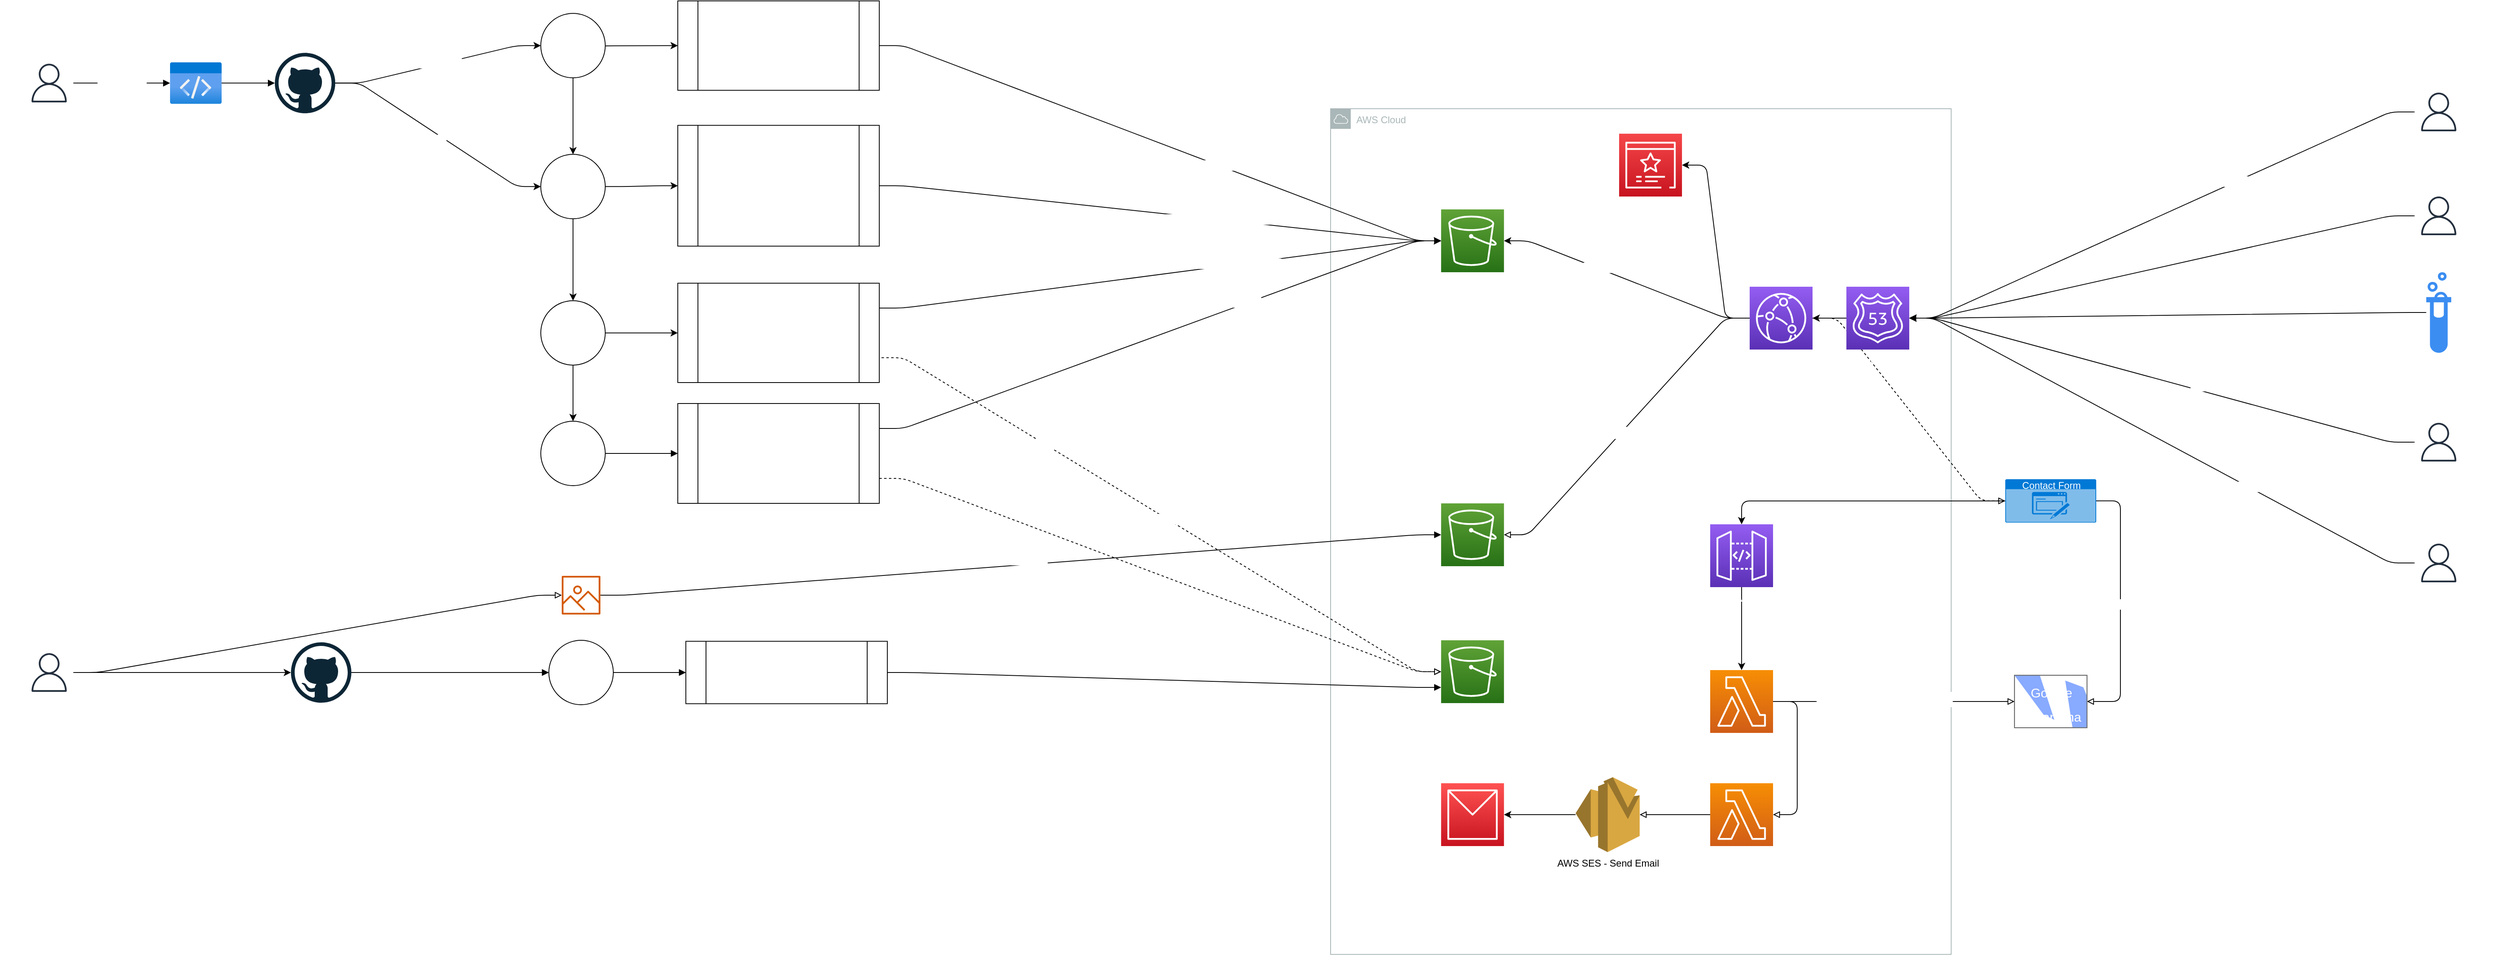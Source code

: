 <mxfile>
    <diagram id="ah0qfB-jO9zs_YH4Sic8" name="Page-1">
        <mxGraphModel dx="3389" dy="2249" grid="1" gridSize="10" guides="1" tooltips="1" connect="1" arrows="1" fold="1" page="1" pageScale="1" pageWidth="1169" pageHeight="827" math="0" shadow="0">
            <root>
                <mxCell id="0"/>
                <mxCell id="1" parent="0"/>
                <mxCell id="77" value="AWS Cloud" style="sketch=0;outlineConnect=0;gradientColor=none;html=1;whiteSpace=wrap;fontSize=12;fontStyle=0;shape=mxgraph.aws4.group;grIcon=mxgraph.aws4.group_aws_cloud;strokeColor=#AAB7B8;fillColor=none;verticalAlign=top;align=left;spacingLeft=30;fontColor=#AAB7B8;dashed=0;" vertex="1" parent="1">
                    <mxGeometry x="1370" y="130" width="770" height="1050" as="geometry"/>
                </mxCell>
                <mxCell id="183" style="edgeStyle=entityRelationEdgeStyle;html=1;fontSize=12;fontColor=#FFFFFF;startArrow=none;startFill=0;endArrow=block;endFill=1;" edge="1" parent="1" source="3" target="181">
                    <mxGeometry relative="1" as="geometry"/>
                </mxCell>
                <mxCell id="184" value="&amp;lt;&amp;lt; push &amp;gt;&amp;gt;" style="edgeLabel;html=1;align=center;verticalAlign=middle;resizable=0;points=[];fontSize=12;fontColor=#FFFFFF;" vertex="1" connectable="0" parent="183">
                    <mxGeometry x="-0.003" y="-2" relative="1" as="geometry">
                        <mxPoint y="-8" as="offset"/>
                    </mxGeometry>
                </mxCell>
                <mxCell id="3" value="Developer" style="sketch=0;outlineConnect=0;fontColor=#FFFFFF;gradientColor=none;strokeColor=#232F3E;fillColor=#ffffff;dashed=0;verticalLabelPosition=bottom;verticalAlign=top;align=center;html=1;fontSize=12;fontStyle=0;aspect=fixed;shape=mxgraph.aws4.resourceIcon;resIcon=mxgraph.aws4.user;" vertex="1" parent="1">
                    <mxGeometry x="-250" y="68.13" width="60" height="60" as="geometry"/>
                </mxCell>
                <mxCell id="8" style="edgeStyle=none;html=1;fontColor=#FFFFFF;" edge="1" parent="1" source="4" target="6">
                    <mxGeometry relative="1" as="geometry"/>
                </mxCell>
                <mxCell id="178" style="edgeStyle=entityRelationEdgeStyle;html=1;fontSize=12;fontColor=#FFFFFF;startArrow=none;startFill=0;endArrow=block;endFill=0;" edge="1" parent="1" source="4" target="177">
                    <mxGeometry relative="1" as="geometry"/>
                </mxCell>
                <mxCell id="4" value="Content Author / Editor" style="sketch=0;outlineConnect=0;fontColor=#FFFFFF;gradientColor=none;strokeColor=#232F3E;fillColor=#ffffff;dashed=0;verticalLabelPosition=bottom;verticalAlign=top;align=center;html=1;fontSize=12;fontStyle=0;aspect=fixed;shape=mxgraph.aws4.resourceIcon;resIcon=mxgraph.aws4.user;" vertex="1" parent="1">
                    <mxGeometry x="-250" y="800" width="60" height="60" as="geometry"/>
                </mxCell>
                <mxCell id="18" style="edgeStyle=entityRelationEdgeStyle;html=1;entryX=0;entryY=0.5;entryDx=0;entryDy=0;fontColor=#FFFFFF;" edge="1" parent="1" source="5" target="17">
                    <mxGeometry relative="1" as="geometry"/>
                </mxCell>
                <mxCell id="19" value="feature / fix" style="edgeLabel;html=1;align=center;verticalAlign=middle;resizable=0;points=[];fontColor=#FFFFFF;" vertex="1" connectable="0" parent="18">
                    <mxGeometry x="0.009" y="2" relative="1" as="geometry">
                        <mxPoint as="offset"/>
                    </mxGeometry>
                </mxCell>
                <mxCell id="21" style="edgeStyle=entityRelationEdgeStyle;html=1;fontColor=#FFFFFF;" edge="1" parent="1" source="5" target="20">
                    <mxGeometry relative="1" as="geometry"/>
                </mxCell>
                <mxCell id="22" value="fix" style="edgeLabel;html=1;align=center;verticalAlign=middle;resizable=0;points=[];fontColor=#FFFFFF;" vertex="1" connectable="0" parent="21">
                    <mxGeometry x="0.047" y="-2" relative="1" as="geometry">
                        <mxPoint as="offset"/>
                    </mxGeometry>
                </mxCell>
                <mxCell id="5" value="prj--portfolio-website" style="dashed=0;outlineConnect=0;html=1;align=center;labelPosition=center;verticalLabelPosition=bottom;verticalAlign=top;shape=mxgraph.weblogos.github;fontColor=#FFFFFF;" vertex="1" parent="1">
                    <mxGeometry x="60" y="60.63" width="75" height="75" as="geometry"/>
                </mxCell>
                <mxCell id="136" style="edgeStyle=entityRelationEdgeStyle;html=1;fontColor=#FFFFFF;startArrow=none;startFill=0;endArrow=block;endFill=1;" edge="1" parent="1" source="6" target="135">
                    <mxGeometry relative="1" as="geometry"/>
                </mxCell>
                <mxCell id="6" value="content--paulserban.eu" style="dashed=0;outlineConnect=0;html=1;align=center;labelPosition=center;verticalLabelPosition=bottom;verticalAlign=top;shape=mxgraph.weblogos.github;fontColor=#FFFFFF;" vertex="1" parent="1">
                    <mxGeometry x="80" y="792.5" width="75" height="75" as="geometry"/>
                </mxCell>
                <mxCell id="29" style="edgeStyle=none;html=1;entryX=0.5;entryY=0;entryDx=0;entryDy=0;fontColor=#FFFFFF;" edge="1" parent="1" source="17" target="20">
                    <mxGeometry relative="1" as="geometry"/>
                </mxCell>
                <mxCell id="74" style="edgeStyle=none;html=1;entryX=0;entryY=0.5;entryDx=0;entryDy=0;fontColor=#FFFFFF;" edge="1" parent="1" source="17" target="73">
                    <mxGeometry relative="1" as="geometry"/>
                </mxCell>
                <mxCell id="17" value="develop (branch)" style="ellipse;whiteSpace=wrap;html=1;aspect=fixed;fontColor=#FFFFFF;" vertex="1" parent="1">
                    <mxGeometry x="390" y="11.63" width="80" height="80" as="geometry"/>
                </mxCell>
                <mxCell id="26" style="edgeStyle=none;html=1;fontColor=#FFFFFF;" edge="1" parent="1" source="20" target="24">
                    <mxGeometry relative="1" as="geometry"/>
                </mxCell>
                <mxCell id="109" style="edgeStyle=entityRelationEdgeStyle;html=1;fontColor=#FFFFFF;" edge="1" parent="1" source="20" target="80">
                    <mxGeometry relative="1" as="geometry"/>
                </mxCell>
                <mxCell id="20" value="release (branch)" style="ellipse;whiteSpace=wrap;html=1;aspect=fixed;fontColor=#FFFFFF;" vertex="1" parent="1">
                    <mxGeometry x="390" y="186.63" width="80" height="80" as="geometry"/>
                </mxCell>
                <mxCell id="28" style="edgeStyle=none;html=1;fontColor=#FFFFFF;" edge="1" parent="1" source="24" target="27">
                    <mxGeometry relative="1" as="geometry"/>
                </mxCell>
                <mxCell id="111" style="edgeStyle=entityRelationEdgeStyle;html=1;fontColor=#FFFFFF;" edge="1" parent="1" source="24" target="110">
                    <mxGeometry relative="1" as="geometry"/>
                </mxCell>
                <mxCell id="24" value="main (branch)" style="ellipse;whiteSpace=wrap;html=1;aspect=fixed;fontColor=#FFFFFF;" vertex="1" parent="1">
                    <mxGeometry x="390" y="368.32" width="80" height="80" as="geometry"/>
                </mxCell>
                <mxCell id="124" style="edgeStyle=entityRelationEdgeStyle;html=1;fontColor=#FFFFFF;startArrow=none;startFill=0;endArrow=block;endFill=1;" edge="1" parent="1" source="27" target="123">
                    <mxGeometry relative="1" as="geometry"/>
                </mxCell>
                <mxCell id="27" value="production (branch)" style="ellipse;whiteSpace=wrap;html=1;aspect=fixed;fontColor=#FFFFFF;" vertex="1" parent="1">
                    <mxGeometry x="390" y="518" width="80" height="80" as="geometry"/>
                </mxCell>
                <mxCell id="30" value="AWS S3&lt;br&gt;Artifacts" style="sketch=0;points=[[0,0,0],[0.25,0,0],[0.5,0,0],[0.75,0,0],[1,0,0],[0,1,0],[0.25,1,0],[0.5,1,0],[0.75,1,0],[1,1,0],[0,0.25,0],[0,0.5,0],[0,0.75,0],[1,0.25,0],[1,0.5,0],[1,0.75,0]];outlineConnect=0;fontColor=#FFFFFF;gradientColor=#60A337;gradientDirection=north;fillColor=#277116;strokeColor=#ffffff;dashed=0;verticalLabelPosition=bottom;verticalAlign=top;align=center;html=1;fontSize=12;fontStyle=0;aspect=fixed;shape=mxgraph.aws4.resourceIcon;resIcon=mxgraph.aws4.s3;" vertex="1" parent="1">
                    <mxGeometry x="1507.13" y="255" width="78" height="78" as="geometry"/>
                </mxCell>
                <mxCell id="68" style="edgeStyle=entityRelationEdgeStyle;html=1;fontColor=#FFFFFF;exitX=0;exitY=0.5;exitDx=0;exitDy=0;exitPerimeter=0;" edge="1" parent="1" source="44" target="65">
                    <mxGeometry relative="1" as="geometry"/>
                </mxCell>
                <mxCell id="69" style="edgeStyle=entityRelationEdgeStyle;html=1;fontColor=#FFFFFF;exitX=0;exitY=0.5;exitDx=0;exitDy=0;exitPerimeter=0;" edge="1" parent="1" source="44" target="30">
                    <mxGeometry relative="1" as="geometry"/>
                </mxCell>
                <mxCell id="78" value="GET code assets" style="edgeLabel;html=1;align=center;verticalAlign=middle;resizable=0;points=[];fontColor=#FFFFFF;" vertex="1" connectable="0" parent="69">
                    <mxGeometry x="0.074" y="1" relative="1" as="geometry">
                        <mxPoint y="-12" as="offset"/>
                    </mxGeometry>
                </mxCell>
                <mxCell id="153" style="edgeStyle=entityRelationEdgeStyle;html=1;entryX=0;entryY=0.5;entryDx=0;entryDy=0;entryPerimeter=0;dashed=1;fontColor=#FFFFFF;startArrow=none;startFill=0;endArrow=block;endFill=0;" edge="1" parent="1" source="44" target="150">
                    <mxGeometry relative="1" as="geometry"/>
                </mxCell>
                <mxCell id="175" style="edgeStyle=entityRelationEdgeStyle;html=1;fontSize=16;fontColor=#FFFFFF;startArrow=none;startFill=0;endArrow=block;endFill=0;" edge="1" parent="1" source="44" target="169">
                    <mxGeometry relative="1" as="geometry"/>
                </mxCell>
                <mxCell id="176" value="&lt;font style=&quot;font-size: 12px;&quot;&gt;GET S3:::assets.paulserban.eu&lt;/font&gt;" style="edgeLabel;html=1;align=center;verticalAlign=middle;resizable=0;points=[];fontSize=12;fontColor=#FFFFFF;" vertex="1" connectable="0" parent="175">
                    <mxGeometry x="0.125" relative="1" as="geometry">
                        <mxPoint x="-4" y="-12" as="offset"/>
                    </mxGeometry>
                </mxCell>
                <mxCell id="44" value="CloudFront&lt;br&gt;- HTTP/2 &amp;amp; HTTP/3" style="sketch=0;points=[[0,0,0],[0.25,0,0],[0.5,0,0],[0.75,0,0],[1,0,0],[0,1,0],[0.25,1,0],[0.5,1,0],[0.75,1,0],[1,1,0],[0,0.25,0],[0,0.5,0],[0,0.75,0],[1,0.25,0],[1,0.5,0],[1,0.75,0]];outlineConnect=0;fontColor=#FFFFFF;gradientColor=#945DF2;gradientDirection=north;fillColor=#5A30B5;strokeColor=#ffffff;dashed=0;verticalLabelPosition=bottom;verticalAlign=top;align=center;html=1;fontSize=12;fontStyle=0;aspect=fixed;shape=mxgraph.aws4.resourceIcon;resIcon=mxgraph.aws4.cloudfront;" vertex="1" parent="1">
                    <mxGeometry x="1890" y="351" width="78" height="78" as="geometry"/>
                </mxCell>
                <mxCell id="67" style="edgeStyle=none;html=1;entryX=1;entryY=0.5;entryDx=0;entryDy=0;entryPerimeter=0;fontColor=#FFFFFF;" edge="1" parent="1" source="45" target="44">
                    <mxGeometry relative="1" as="geometry"/>
                </mxCell>
                <mxCell id="45" value="Route53" style="sketch=0;points=[[0,0,0],[0.25,0,0],[0.5,0,0],[0.75,0,0],[1,0,0],[0,1,0],[0.25,1,0],[0.5,1,0],[0.75,1,0],[1,1,0],[0,0.25,0],[0,0.5,0],[0,0.75,0],[1,0.25,0],[1,0.5,0],[1,0.75,0]];outlineConnect=0;fontColor=#FFFFFF;gradientColor=#945DF2;gradientDirection=north;fillColor=#5A30B5;strokeColor=#ffffff;dashed=0;verticalLabelPosition=bottom;verticalAlign=top;align=center;html=1;fontSize=12;fontStyle=0;aspect=fixed;shape=mxgraph.aws4.resourceIcon;resIcon=mxgraph.aws4.route_53;" vertex="1" parent="1">
                    <mxGeometry x="2010" y="351" width="78" height="78" as="geometry"/>
                </mxCell>
                <mxCell id="121" style="edgeStyle=entityRelationEdgeStyle;html=1;entryX=1;entryY=0.75;entryDx=0;entryDy=0;fontColor=#FFFFFF;dashed=1;endArrow=none;endFill=0;startArrow=block;startFill=0;" edge="1" parent="1" source="166" target="110">
                    <mxGeometry relative="1" as="geometry"/>
                </mxCell>
                <mxCell id="122" value="GET S3:::content.paulserban.eu" style="edgeLabel;html=1;align=center;verticalAlign=middle;resizable=0;points=[];fontColor=#FFFFFF;" vertex="1" connectable="0" parent="121">
                    <mxGeometry x="-0.032" y="-2" relative="1" as="geometry">
                        <mxPoint as="offset"/>
                    </mxGeometry>
                </mxCell>
                <mxCell id="49" style="edgeStyle=entityRelationEdgeStyle;html=1;fontColor=#FFFFFF;" edge="1" parent="1" source="48" target="45">
                    <mxGeometry relative="1" as="geometry"/>
                </mxCell>
                <mxCell id="50" value="develop.paulserban.eu" style="edgeLabel;html=1;align=center;verticalAlign=middle;resizable=0;points=[];fontColor=#FFFFFF;" vertex="1" connectable="0" parent="49">
                    <mxGeometry x="-0.296" y="-1" relative="1" as="geometry">
                        <mxPoint x="-10" as="offset"/>
                    </mxGeometry>
                </mxCell>
                <mxCell id="48" value="QG Developer" style="sketch=0;outlineConnect=0;fontColor=#FFFFFF;gradientColor=none;strokeColor=#232F3E;fillColor=#ffffff;dashed=0;verticalLabelPosition=bottom;verticalAlign=top;align=center;html=1;fontSize=12;fontStyle=0;aspect=fixed;shape=mxgraph.aws4.resourceIcon;resIcon=mxgraph.aws4.user;" vertex="1" parent="1">
                    <mxGeometry x="2715" y="104" width="60" height="60" as="geometry"/>
                </mxCell>
                <mxCell id="53" style="edgeStyle=entityRelationEdgeStyle;html=1;fontColor=#FFFFFF;entryX=1;entryY=0.5;entryDx=0;entryDy=0;entryPerimeter=0;" edge="1" parent="1" source="55" target="45">
                    <mxGeometry relative="1" as="geometry">
                        <mxPoint x="2045.13" y="610.0" as="targetPoint"/>
                    </mxGeometry>
                </mxCell>
                <mxCell id="54" value="test.paulserban.eu" style="edgeLabel;html=1;align=center;verticalAlign=middle;resizable=0;points=[];fontColor=#FFFFFF;" vertex="1" connectable="0" parent="53">
                    <mxGeometry x="-0.296" y="-1" relative="1" as="geometry">
                        <mxPoint x="-10" y="74" as="offset"/>
                    </mxGeometry>
                </mxCell>
                <mxCell id="55" value="QA" style="sketch=0;outlineConnect=0;fontColor=#FFFFFF;gradientColor=none;strokeColor=#232F3E;fillColor=#ffffff;dashed=0;verticalLabelPosition=bottom;verticalAlign=top;align=center;html=1;fontSize=12;fontStyle=0;aspect=fixed;shape=mxgraph.aws4.resourceIcon;resIcon=mxgraph.aws4.user;" vertex="1" parent="1">
                    <mxGeometry x="2715" y="233" width="60" height="60" as="geometry"/>
                </mxCell>
                <mxCell id="58" style="edgeStyle=entityRelationEdgeStyle;html=1;fontColor=#FFFFFF;entryX=1;entryY=0.5;entryDx=0;entryDy=0;entryPerimeter=0;" edge="1" parent="1" source="60" target="45">
                    <mxGeometry relative="1" as="geometry">
                        <mxPoint x="2140" y="650" as="targetPoint"/>
                    </mxGeometry>
                </mxCell>
                <mxCell id="59" value="stage.paulserban.eu" style="edgeLabel;html=1;align=center;verticalAlign=middle;resizable=0;points=[];fontColor=#FFFFFF;" vertex="1" connectable="0" parent="58">
                    <mxGeometry x="-0.296" y="-1" relative="1" as="geometry">
                        <mxPoint x="-8" y="-17" as="offset"/>
                    </mxGeometry>
                </mxCell>
                <mxCell id="60" value="Author / Editor" style="sketch=0;outlineConnect=0;fontColor=#FFFFFF;gradientColor=none;strokeColor=#232F3E;fillColor=#ffffff;dashed=0;verticalLabelPosition=bottom;verticalAlign=top;align=center;html=1;fontSize=12;fontStyle=0;aspect=fixed;shape=mxgraph.aws4.resourceIcon;resIcon=mxgraph.aws4.user;" vertex="1" parent="1">
                    <mxGeometry x="2715" y="514" width="60" height="60" as="geometry"/>
                </mxCell>
                <mxCell id="65" value="SSL Certificate" style="sketch=0;points=[[0,0,0],[0.25,0,0],[0.5,0,0],[0.75,0,0],[1,0,0],[0,1,0],[0.25,1,0],[0.5,1,0],[0.75,1,0],[1,1,0],[0,0.25,0],[0,0.5,0],[0,0.75,0],[1,0.25,0],[1,0.5,0],[1,0.75,0]];outlineConnect=0;fontColor=#FFFFFF;gradientColor=#F54749;gradientDirection=north;fillColor=#C7131F;strokeColor=#ffffff;dashed=0;verticalLabelPosition=bottom;verticalAlign=top;align=center;html=1;fontSize=12;fontStyle=0;aspect=fixed;shape=mxgraph.aws4.resourceIcon;resIcon=mxgraph.aws4.certificate_manager_3;" vertex="1" parent="1">
                    <mxGeometry x="1728" y="161" width="78" height="78" as="geometry"/>
                </mxCell>
                <mxCell id="75" style="edgeStyle=entityRelationEdgeStyle;html=1;fontColor=#FFFFFF;" edge="1" parent="1" source="73" target="30">
                    <mxGeometry relative="1" as="geometry"/>
                </mxCell>
                <mxCell id="76" value="POST S3:::develop.paulserban.eu" style="edgeLabel;html=1;align=center;verticalAlign=middle;resizable=0;points=[];fontColor=#FFFFFF;" vertex="1" connectable="0" parent="75">
                    <mxGeometry x="-0.232" y="-1" relative="1" as="geometry">
                        <mxPoint x="152" y="57" as="offset"/>
                    </mxGeometry>
                </mxCell>
                <mxCell id="73" value="&lt;b&gt;Github Actions&lt;/b&gt;&lt;br&gt;- format check + lint&lt;br&gt;- unit test&lt;br&gt;- build w. mock content&lt;br&gt;- package&lt;br&gt;- deploy: push package to AWS S3 + invalidate AWS CloudFront cache" style="shape=process;whiteSpace=wrap;html=1;backgroundOutline=1;fontColor=#FFFFFF;align=left;" vertex="1" parent="1">
                    <mxGeometry x="560" y="-3.87" width="250" height="111" as="geometry"/>
                </mxCell>
                <mxCell id="82" style="edgeStyle=entityRelationEdgeStyle;html=1;fontColor=#FFFFFF;" edge="1" parent="1" source="80" target="30">
                    <mxGeometry relative="1" as="geometry"/>
                </mxCell>
                <mxCell id="83" value="POST S3:::test.paulserban.eu" style="edgeLabel;html=1;align=center;verticalAlign=middle;resizable=0;points=[];fontColor=#FFFFFF;" vertex="1" connectable="0" parent="82">
                    <mxGeometry x="-0.09" y="-1" relative="1" as="geometry">
                        <mxPoint x="103" y="9" as="offset"/>
                    </mxGeometry>
                </mxCell>
                <mxCell id="80" value="&lt;b&gt;Github Actions&lt;/b&gt;&lt;br&gt;- format check + lint&lt;br&gt;- unit test&lt;br&gt;- build w. test content&lt;br&gt;- integration test&lt;br&gt;- package&lt;br&gt;- deploy: push package to AWS S3 + invalidate AWS CloudFront cache&lt;br&gt;- e2e testing w. cypress" style="shape=process;whiteSpace=wrap;html=1;backgroundOutline=1;fontColor=#FFFFFF;align=left;" vertex="1" parent="1">
                    <mxGeometry x="560" y="150.63" width="250" height="150" as="geometry"/>
                </mxCell>
                <mxCell id="105" value="" style="group" vertex="1" connectable="0" parent="1">
                    <mxGeometry x="2670" y="333" width="150" height="145" as="geometry"/>
                </mxCell>
                <mxCell id="103" value="" style="sketch=0;html=1;aspect=fixed;strokeColor=none;shadow=0;align=left;verticalAlign=top;fillColor=#3B8DF1;shape=mxgraph.gcp2.biomedical_test_tube;fontColor=#FFFFFF;" vertex="1" parent="105">
                    <mxGeometry x="59.5" width="31" height="100" as="geometry"/>
                </mxCell>
                <mxCell id="104" value="&lt;span style=&quot;text-align: left;&quot;&gt;E2E Testing + UI testing &lt;br&gt;w. Cypress&lt;/span&gt;" style="text;html=1;align=center;verticalAlign=middle;resizable=0;points=[];autosize=1;strokeColor=none;fillColor=none;fontColor=#FFFFFF;" vertex="1" parent="105">
                    <mxGeometry y="105" width="150" height="40" as="geometry"/>
                </mxCell>
                <mxCell id="112" style="edgeStyle=entityRelationEdgeStyle;html=1;fontColor=#FFFFFF;exitX=1;exitY=0.25;exitDx=0;exitDy=0;" edge="1" parent="1" source="110" target="30">
                    <mxGeometry relative="1" as="geometry"/>
                </mxCell>
                <mxCell id="113" value="POST S3:::stage.paulserban.eu" style="edgeLabel;html=1;align=center;verticalAlign=middle;resizable=0;points=[];fontColor=#FFFFFF;" vertex="1" connectable="0" parent="112">
                    <mxGeometry x="0.008" y="-3" relative="1" as="geometry">
                        <mxPoint x="69" y="-17" as="offset"/>
                    </mxGeometry>
                </mxCell>
                <mxCell id="110" value="&lt;b&gt;Github Actions&lt;/b&gt;&lt;br&gt;- format check + lint&lt;br&gt;- unit test&lt;br&gt;- build w. production content&lt;br&gt;- integration test&lt;br&gt;- package&lt;br&gt;- deploy: push package to AWS S3 + invalidate AWS CloudFront cache" style="shape=process;whiteSpace=wrap;html=1;backgroundOutline=1;fontColor=#FFFFFF;align=left;" vertex="1" parent="1">
                    <mxGeometry x="560" y="346.63" width="250" height="123.37" as="geometry"/>
                </mxCell>
                <mxCell id="125" style="edgeStyle=entityRelationEdgeStyle;html=1;fontColor=#FFFFFF;startArrow=none;startFill=0;endArrow=block;endFill=1;exitX=1;exitY=0.25;exitDx=0;exitDy=0;" edge="1" parent="1" source="123" target="30">
                    <mxGeometry relative="1" as="geometry">
                        <mxPoint x="1560" y="669" as="targetPoint"/>
                    </mxGeometry>
                </mxCell>
                <mxCell id="131" value="POST S3:::paulserban.eu" style="edgeLabel;html=1;align=center;verticalAlign=middle;resizable=0;points=[];fontColor=#FFFFFF;" vertex="1" connectable="0" parent="125">
                    <mxGeometry x="-0.049" y="3" relative="1" as="geometry">
                        <mxPoint x="80" y="-44" as="offset"/>
                    </mxGeometry>
                </mxCell>
                <mxCell id="143" style="edgeStyle=entityRelationEdgeStyle;html=1;fontColor=#FFFFFF;startArrow=none;startFill=0;endArrow=block;endFill=0;exitX=1;exitY=0.75;exitDx=0;exitDy=0;dashed=1;" edge="1" parent="1" source="123" target="166">
                    <mxGeometry relative="1" as="geometry"/>
                </mxCell>
                <mxCell id="123" value="&lt;b&gt;Github Actions&lt;/b&gt;&lt;br&gt;- format check + lint&lt;br&gt;- unit test&lt;br&gt;- build w. production content&lt;br&gt;- integration test&lt;br&gt;- package&lt;br&gt;- deploy: push package to AWS S3 + invalidate AWS CloudFront cache" style="shape=process;whiteSpace=wrap;html=1;backgroundOutline=1;fontColor=#FFFFFF;align=left;" vertex="1" parent="1">
                    <mxGeometry x="560" y="496" width="250" height="124" as="geometry"/>
                </mxCell>
                <mxCell id="127" style="edgeStyle=entityRelationEdgeStyle;html=1;entryX=1;entryY=0.5;entryDx=0;entryDy=0;entryPerimeter=0;fontColor=#FFFFFF;startArrow=none;startFill=0;endArrow=block;endFill=1;" edge="1" parent="1" source="103" target="45">
                    <mxGeometry relative="1" as="geometry"/>
                </mxCell>
                <mxCell id="128" value="test.paulserban.eu" style="edgeLabel;html=1;align=center;verticalAlign=middle;resizable=0;points=[];fontColor=#FFFFFF;" vertex="1" connectable="0" parent="1">
                    <mxGeometry x="2319.999" y="199.996" as="geometry"/>
                </mxCell>
                <mxCell id="133" style="edgeStyle=entityRelationEdgeStyle;html=1;fontColor=#FFFFFF;startArrow=none;startFill=0;endArrow=block;endFill=1;" edge="1" parent="1" source="132" target="45">
                    <mxGeometry relative="1" as="geometry"/>
                </mxCell>
                <mxCell id="134" value="paulserban.eu" style="edgeLabel;html=1;align=center;verticalAlign=middle;resizable=0;points=[];fontColor=#FFFFFF;" vertex="1" connectable="0" parent="133">
                    <mxGeometry x="-0.343" relative="1" as="geometry">
                        <mxPoint x="-1" as="offset"/>
                    </mxGeometry>
                </mxCell>
                <mxCell id="132" value="User" style="sketch=0;outlineConnect=0;fontColor=#FFFFFF;gradientColor=none;strokeColor=#232F3E;fillColor=#ffffff;dashed=0;verticalLabelPosition=bottom;verticalAlign=top;align=center;html=1;fontSize=12;fontStyle=0;aspect=fixed;shape=mxgraph.aws4.resourceIcon;resIcon=mxgraph.aws4.user;" vertex="1" parent="1">
                    <mxGeometry x="2715" y="664" width="60" height="60" as="geometry"/>
                </mxCell>
                <mxCell id="140" style="edgeStyle=entityRelationEdgeStyle;html=1;fontColor=#FFFFFF;startArrow=none;startFill=0;endArrow=block;endFill=1;" edge="1" parent="1" source="135" target="139">
                    <mxGeometry relative="1" as="geometry"/>
                </mxCell>
                <mxCell id="135" value="main (branch)" style="ellipse;whiteSpace=wrap;html=1;aspect=fixed;fontColor=#FFFFFF;" vertex="1" parent="1">
                    <mxGeometry x="400" y="790" width="80" height="80" as="geometry"/>
                </mxCell>
                <mxCell id="141" style="edgeStyle=entityRelationEdgeStyle;html=1;fontColor=#FFFFFF;startArrow=none;startFill=0;endArrow=block;endFill=1;entryX=0;entryY=0.75;entryDx=0;entryDy=0;entryPerimeter=0;" edge="1" parent="1" source="139" target="166">
                    <mxGeometry relative="1" as="geometry"/>
                </mxCell>
                <mxCell id="142" value="POST S3:::content.paulserban.eu" style="edgeLabel;html=1;align=center;verticalAlign=middle;resizable=0;points=[];fontColor=#FFFFFF;" vertex="1" connectable="0" parent="141">
                    <mxGeometry x="-0.253" y="-3" relative="1" as="geometry">
                        <mxPoint x="-42" y="9" as="offset"/>
                    </mxGeometry>
                </mxCell>
                <mxCell id="139" value="&lt;b&gt;Github Actions&lt;/b&gt;&lt;br&gt;- format check + lint&lt;br&gt;- package&lt;br&gt;- deploy: push package to AWS S3&amp;nbsp;" style="shape=process;whiteSpace=wrap;html=1;backgroundOutline=1;fontColor=#FFFFFF;align=left;" vertex="1" parent="1">
                    <mxGeometry x="570" y="791.25" width="250" height="77.5" as="geometry"/>
                </mxCell>
                <mxCell id="144" value="GET S3:::content.paulserban.eu" style="edgeLabel;html=1;align=center;verticalAlign=middle;resizable=0;points=[];fontColor=#FFFFFF;" vertex="1" connectable="0" parent="1">
                    <mxGeometry x="1030.0" y="546.127" as="geometry"/>
                </mxCell>
                <mxCell id="157" style="edgeStyle=entityRelationEdgeStyle;html=1;entryX=1;entryY=0.5;entryDx=0;entryDy=0;entryPerimeter=0;fontColor=#FFFFFF;startArrow=none;startFill=0;endArrow=block;endFill=0;" edge="1" parent="1" source="146" target="155">
                    <mxGeometry relative="1" as="geometry"/>
                </mxCell>
                <mxCell id="146" value="Contact Form Lambda" style="sketch=0;points=[[0,0,0],[0.25,0,0],[0.5,0,0],[0.75,0,0],[1,0,0],[0,1,0],[0.25,1,0],[0.5,1,0],[0.75,1,0],[1,1,0],[0,0.25,0],[0,0.5,0],[0,0.75,0],[1,0.25,0],[1,0.5,0],[1,0.75,0]];outlineConnect=0;fontColor=#FFFFFF;gradientColor=#F78E04;gradientDirection=north;fillColor=#D05C17;strokeColor=#ffffff;dashed=0;verticalLabelPosition=bottom;verticalAlign=top;align=center;html=1;fontSize=12;fontStyle=0;aspect=fixed;shape=mxgraph.aws4.resourceIcon;resIcon=mxgraph.aws4.lambda;" vertex="1" parent="1">
                    <mxGeometry x="1841" y="967.5" width="78" height="78" as="geometry"/>
                </mxCell>
                <mxCell id="147" style="edgeStyle=orthogonalEdgeStyle;html=1;fontColor=#FFFFFF;" edge="1" parent="1" source="148" target="162">
                    <mxGeometry relative="1" as="geometry"/>
                </mxCell>
                <mxCell id="148" value="API Gtaeway Trigger" style="sketch=0;points=[[0,0,0],[0.25,0,0],[0.5,0,0],[0.75,0,0],[1,0,0],[0,1,0],[0.25,1,0],[0.5,1,0],[0.75,1,0],[1,1,0],[0,0.25,0],[0,0.5,0],[0,0.75,0],[1,0.25,0],[1,0.5,0],[1,0.75,0]];outlineConnect=0;fontColor=#FFFFFF;gradientColor=#945DF2;gradientDirection=north;fillColor=#5A30B5;strokeColor=#ffffff;dashed=0;verticalLabelPosition=bottom;verticalAlign=top;align=center;html=1;fontSize=12;fontStyle=0;aspect=fixed;shape=mxgraph.aws4.resourceIcon;resIcon=mxgraph.aws4.api_gateway;" vertex="1" parent="1">
                    <mxGeometry x="1841" y="646" width="78" height="78" as="geometry"/>
                </mxCell>
                <mxCell id="149" style="edgeStyle=orthogonalEdgeStyle;html=1;entryX=0.5;entryY=0;entryDx=0;entryDy=0;entryPerimeter=0;fontColor=#FFFFFF;" edge="1" parent="1" source="150" target="148">
                    <mxGeometry relative="1" as="geometry"/>
                </mxCell>
                <mxCell id="158" style="edgeStyle=entityRelationEdgeStyle;html=1;fontColor=#FFFFFF;startArrow=none;startFill=0;endArrow=block;endFill=0;" edge="1" parent="1" source="150" target="152">
                    <mxGeometry relative="1" as="geometry"/>
                </mxCell>
                <mxCell id="159" value="GET reCaptcha Token" style="edgeLabel;html=1;align=center;verticalAlign=middle;resizable=0;points=[];fontColor=#FFFFFF;" vertex="1" connectable="0" parent="158">
                    <mxGeometry x="-0.016" y="-3" relative="1" as="geometry">
                        <mxPoint x="-1" as="offset"/>
                    </mxGeometry>
                </mxCell>
                <mxCell id="150" value="Contact Form" style="html=1;strokeColor=none;fillColor=#0079D6;labelPosition=center;verticalLabelPosition=middle;verticalAlign=top;align=center;fontSize=12;outlineConnect=0;spacingTop=-6;fontColor=#FFFFFF;sketch=0;shape=mxgraph.sitemap.form;" vertex="1" parent="1">
                    <mxGeometry x="2207.13" y="590" width="112.87" height="53.87" as="geometry"/>
                </mxCell>
                <mxCell id="152" value="&lt;font style=&quot;font-size: 16px;&quot;&gt;Google &lt;br&gt;reCaptcha&lt;/font&gt;" style="strokeWidth=1;shadow=0;dashed=0;align=center;html=1;shape=mxgraph.mockup.text.captcha;fontColor=#FFFFFF;fontSize=25;strokeColor=#666666;mainText=" vertex="1" parent="1">
                    <mxGeometry x="2218.56" y="833.44" width="90" height="65.12" as="geometry"/>
                </mxCell>
                <mxCell id="154" style="edgeStyle=orthogonalEdgeStyle;html=1;fontColor=#FFFFFF;" edge="1" parent="1" source="155" target="156">
                    <mxGeometry relative="1" as="geometry"/>
                </mxCell>
                <mxCell id="155" value="AWS SES - Send Email" style="outlineConnect=0;dashed=0;verticalLabelPosition=bottom;verticalAlign=top;align=center;html=1;shape=mxgraph.aws3.ses;fillColor=#D9A741;gradientColor=none;" vertex="1" parent="1">
                    <mxGeometry x="1674" y="960" width="79.5" height="93" as="geometry"/>
                </mxCell>
                <mxCell id="156" value="paul.alex.serban@gmail.com" style="sketch=0;points=[[0,0,0],[0.25,0,0],[0.5,0,0],[0.75,0,0],[1,0,0],[0,1,0],[0.25,1,0],[0.5,1,0],[0.75,1,0],[1,1,0],[0,0.25,0],[0,0.5,0],[0,0.75,0],[1,0.25,0],[1,0.5,0],[1,0.75,0]];outlineConnect=0;fontColor=#FFFFFF;gradientColor=#FF5252;gradientDirection=north;fillColor=#C7131F;strokeColor=#ffffff;dashed=0;verticalLabelPosition=bottom;verticalAlign=top;align=center;html=1;fontSize=12;fontStyle=0;aspect=fixed;shape=mxgraph.aws4.resourceIcon;resIcon=mxgraph.aws4.workmail;" vertex="1" parent="1">
                    <mxGeometry x="1507.13" y="967.5" width="78" height="78" as="geometry"/>
                </mxCell>
                <mxCell id="163" style="edgeStyle=entityRelationEdgeStyle;html=1;fontSize=16;fontColor=#FFFFFF;startArrow=none;startFill=0;endArrow=block;endFill=0;" edge="1" parent="1" source="162" target="152">
                    <mxGeometry relative="1" as="geometry"/>
                </mxCell>
                <mxCell id="164" value="POST reCaptcha Token" style="edgeLabel;html=1;align=center;verticalAlign=middle;resizable=0;points=[];fontSize=16;fontColor=#FFFFFF;" vertex="1" connectable="0" parent="163">
                    <mxGeometry x="-0.083" y="3" relative="1" as="geometry">
                        <mxPoint as="offset"/>
                    </mxGeometry>
                </mxCell>
                <mxCell id="165" style="edgeStyle=entityRelationEdgeStyle;html=1;fontSize=16;fontColor=#FFFFFF;startArrow=none;startFill=0;endArrow=block;endFill=0;" edge="1" parent="1" source="162" target="146">
                    <mxGeometry relative="1" as="geometry"/>
                </mxCell>
                <mxCell id="162" value="From Validation Lambda" style="sketch=0;points=[[0,0,0],[0.25,0,0],[0.5,0,0],[0.75,0,0],[1,0,0],[0,1,0],[0.25,1,0],[0.5,1,0],[0.75,1,0],[1,1,0],[0,0.25,0],[0,0.5,0],[0,0.75,0],[1,0.25,0],[1,0.5,0],[1,0.75,0]];outlineConnect=0;fontColor=#FFFFFF;gradientColor=#F78E04;gradientDirection=north;fillColor=#D05C17;strokeColor=#ffffff;dashed=0;verticalLabelPosition=bottom;verticalAlign=top;align=center;html=1;fontSize=12;fontStyle=0;aspect=fixed;shape=mxgraph.aws4.resourceIcon;resIcon=mxgraph.aws4.lambda;" vertex="1" parent="1">
                    <mxGeometry x="1841" y="827" width="78" height="78" as="geometry"/>
                </mxCell>
                <mxCell id="166" value="AWS S3&lt;br&gt;Content" style="sketch=0;points=[[0,0,0],[0.25,0,0],[0.5,0,0],[0.75,0,0],[1,0,0],[0,1,0],[0.25,1,0],[0.5,1,0],[0.75,1,0],[1,1,0],[0,0.25,0],[0,0.5,0],[0,0.75,0],[1,0.25,0],[1,0.5,0],[1,0.75,0]];outlineConnect=0;fontColor=#FFFFFF;gradientColor=#60A337;gradientDirection=north;fillColor=#277116;strokeColor=#ffffff;dashed=0;verticalLabelPosition=bottom;verticalAlign=top;align=center;html=1;fontSize=12;fontStyle=0;aspect=fixed;shape=mxgraph.aws4.resourceIcon;resIcon=mxgraph.aws4.s3;" vertex="1" parent="1">
                    <mxGeometry x="1507.13" y="790" width="78" height="78" as="geometry"/>
                </mxCell>
                <mxCell id="169" value="AWS S3&lt;br&gt;Media Assets" style="sketch=0;points=[[0,0,0],[0.25,0,0],[0.5,0,0],[0.75,0,0],[1,0,0],[0,1,0],[0.25,1,0],[0.5,1,0],[0.75,1,0],[1,1,0],[0,0.25,0],[0,0.5,0],[0,0.75,0],[1,0.25,0],[1,0.5,0],[1,0.75,0]];outlineConnect=0;fontColor=#FFFFFF;gradientColor=#60A337;gradientDirection=north;fillColor=#277116;strokeColor=#ffffff;dashed=0;verticalLabelPosition=bottom;verticalAlign=top;align=center;html=1;fontSize=12;fontStyle=0;aspect=fixed;shape=mxgraph.aws4.resourceIcon;resIcon=mxgraph.aws4.s3;" vertex="1" parent="1">
                    <mxGeometry x="1507.13" y="620" width="78" height="78" as="geometry"/>
                </mxCell>
                <mxCell id="179" style="edgeStyle=entityRelationEdgeStyle;html=1;fontSize=12;fontColor=#FFFFFF;startArrow=none;startFill=0;endArrow=block;endFill=1;" edge="1" parent="1" source="177" target="169">
                    <mxGeometry relative="1" as="geometry"/>
                </mxCell>
                <mxCell id="180" value="POST S3:::assets.paulserban.eu" style="edgeLabel;html=1;align=center;verticalAlign=middle;resizable=0;points=[];fontSize=12;fontColor=#FFFFFF;" vertex="1" connectable="0" parent="179">
                    <mxGeometry x="-0.27" y="-5" relative="1" as="geometry">
                        <mxPoint x="85" y="-23" as="offset"/>
                    </mxGeometry>
                </mxCell>
                <mxCell id="177" value="" style="sketch=0;outlineConnect=0;fontColor=#232F3E;gradientColor=none;fillColor=#D45B07;strokeColor=none;dashed=0;verticalLabelPosition=bottom;verticalAlign=top;align=center;html=1;fontSize=12;fontStyle=0;aspect=fixed;pointerEvents=1;shape=mxgraph.aws4.container_registry_image;" vertex="1" parent="1">
                    <mxGeometry x="416" y="710" width="48" height="48" as="geometry"/>
                </mxCell>
                <mxCell id="182" style="edgeStyle=entityRelationEdgeStyle;html=1;fontSize=12;fontColor=#FFFFFF;startArrow=none;startFill=0;endArrow=block;endFill=1;" edge="1" parent="1" source="181" target="5">
                    <mxGeometry relative="1" as="geometry"/>
                </mxCell>
                <mxCell id="181" value="" style="aspect=fixed;html=1;points=[];align=center;image;fontSize=12;image=img/lib/azure2/general/Code.svg;" vertex="1" parent="1">
                    <mxGeometry x="-70" y="72.13" width="64" height="52" as="geometry"/>
                </mxCell>
            </root>
        </mxGraphModel>
    </diagram>
</mxfile>